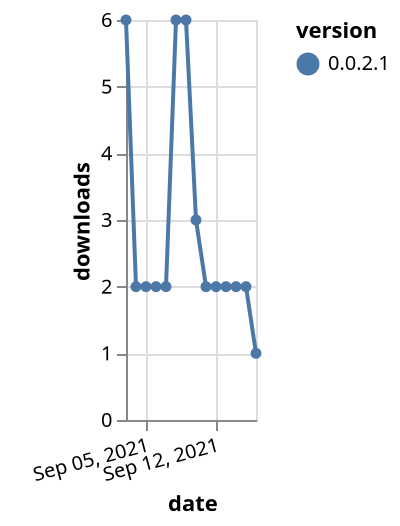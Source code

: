{"$schema": "https://vega.github.io/schema/vega-lite/v5.json", "description": "A simple bar chart with embedded data.", "data": {"values": [{"date": "2021-09-03", "total": 282, "delta": 6, "version": "0.0.2.1"}, {"date": "2021-09-04", "total": 284, "delta": 2, "version": "0.0.2.1"}, {"date": "2021-09-05", "total": 286, "delta": 2, "version": "0.0.2.1"}, {"date": "2021-09-06", "total": 288, "delta": 2, "version": "0.0.2.1"}, {"date": "2021-09-07", "total": 290, "delta": 2, "version": "0.0.2.1"}, {"date": "2021-09-08", "total": 296, "delta": 6, "version": "0.0.2.1"}, {"date": "2021-09-09", "total": 302, "delta": 6, "version": "0.0.2.1"}, {"date": "2021-09-10", "total": 305, "delta": 3, "version": "0.0.2.1"}, {"date": "2021-09-11", "total": 307, "delta": 2, "version": "0.0.2.1"}, {"date": "2021-09-12", "total": 309, "delta": 2, "version": "0.0.2.1"}, {"date": "2021-09-13", "total": 311, "delta": 2, "version": "0.0.2.1"}, {"date": "2021-09-14", "total": 313, "delta": 2, "version": "0.0.2.1"}, {"date": "2021-09-15", "total": 315, "delta": 2, "version": "0.0.2.1"}, {"date": "2021-09-16", "total": 316, "delta": 1, "version": "0.0.2.1"}]}, "width": "container", "mark": {"type": "line", "point": {"filled": true}}, "encoding": {"x": {"field": "date", "type": "temporal", "timeUnit": "yearmonthdate", "title": "date", "axis": {"labelAngle": -15}}, "y": {"field": "delta", "type": "quantitative", "title": "downloads"}, "color": {"field": "version", "type": "nominal"}, "tooltip": {"field": "delta"}}}